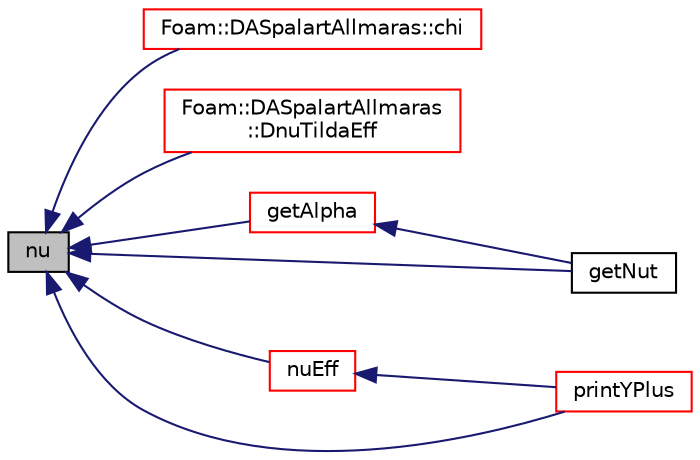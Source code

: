 digraph "nu"
{
  bgcolor="transparent";
  edge [fontname="Helvetica",fontsize="10",labelfontname="Helvetica",labelfontsize="10"];
  node [fontname="Helvetica",fontsize="10",shape=record];
  rankdir="LR";
  Node181 [label="nu",height=0.2,width=0.4,color="black", fillcolor="grey75", style="filled", fontcolor="black"];
  Node181 -> Node182 [dir="back",color="midnightblue",fontsize="10",style="solid",fontname="Helvetica"];
  Node182 [label="Foam::DASpalartAllmaras::chi",height=0.2,width=0.4,color="red",URL="$classFoam_1_1DASpalartAllmaras.html#a12c06ff2531b6460a8bea4cd0efee0e1"];
  Node181 -> Node188 [dir="back",color="midnightblue",fontsize="10",style="solid",fontname="Helvetica"];
  Node188 [label="Foam::DASpalartAllmaras\l::DnuTildaEff",height=0.2,width=0.4,color="red",URL="$classFoam_1_1DASpalartAllmaras.html#a3db17e0612d3f43dfc21d593b7f7a942",tooltip="Return the effective diffusivity for nuTilda. "];
  Node181 -> Node189 [dir="back",color="midnightblue",fontsize="10",style="solid",fontname="Helvetica"];
  Node189 [label="getAlpha",height=0.2,width=0.4,color="red",URL="$classFoam_1_1DATurbulenceModel.html#a6ccb345346c8f358d12d90933980a559",tooltip="get alpha field "];
  Node189 -> Node191 [dir="back",color="midnightblue",fontsize="10",style="solid",fontname="Helvetica"];
  Node191 [label="getNut",height=0.2,width=0.4,color="black",URL="$classFoam_1_1DATurbulenceModel.html#add7eb11ed6f6a22df0b6e8ffe53cf2a1",tooltip="get the nut field "];
  Node181 -> Node191 [dir="back",color="midnightblue",fontsize="10",style="solid",fontname="Helvetica"];
  Node181 -> Node192 [dir="back",color="midnightblue",fontsize="10",style="solid",fontname="Helvetica"];
  Node192 [label="nuEff",height=0.2,width=0.4,color="red",URL="$classFoam_1_1DATurbulenceModel.html#a8ab26f302189e92dac1700b9c30d0b13",tooltip="return effective viscosity "];
  Node192 -> Node207 [dir="back",color="midnightblue",fontsize="10",style="solid",fontname="Helvetica"];
  Node207 [label="printYPlus",height=0.2,width=0.4,color="red",URL="$classFoam_1_1DATurbulenceModel.html#a45a5b7ae829ea8e200332ce6a19e5a1e",tooltip="print the min max and mean yPlus to screen "];
  Node181 -> Node207 [dir="back",color="midnightblue",fontsize="10",style="solid",fontname="Helvetica"];
}
